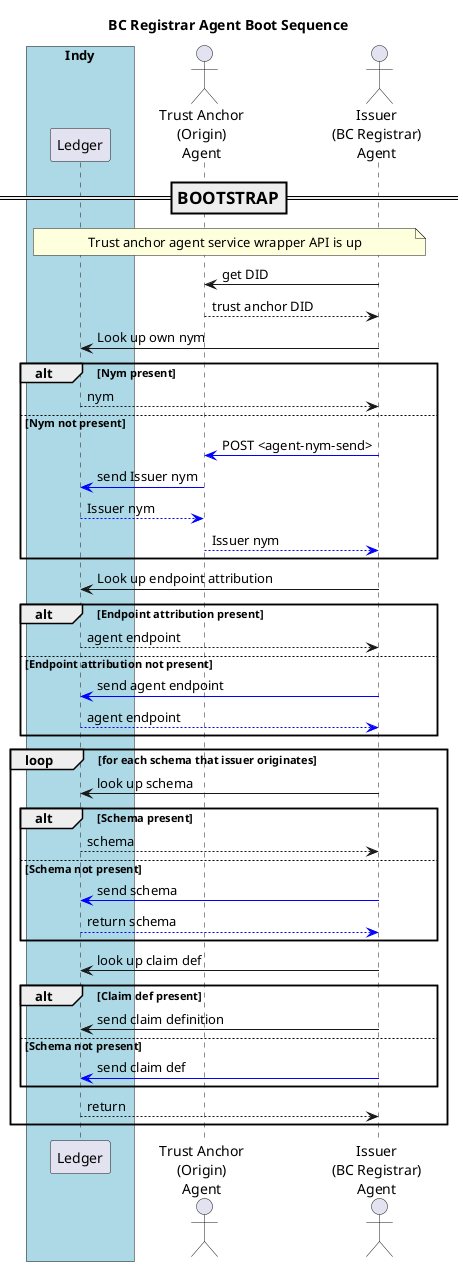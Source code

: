 @startuml
/'
Copyright 2017-2018 Government of Canada - Public Services and Procurement Canada - buyandsell.gc.ca

Licensed under the Apache License, Version 2.0 (the "License");
you may not use this file except in compliance with the License.
You may obtain a copy of the License at

http://www.apache.org/licenses/LICENSE-2.0

Unless required by applicable law or agreed to in writing, software
distributed under the License is distributed on an "AS IS" BASIS,
WITHOUT WARRANTIES OR CONDITIONS OF ANY KIND, either express or implied.
See the License for the specific language governing permissions and
limitations under the License.
'/

skinparam ParticipantPadding 20
skinparam BaloxPadding 20

title BC Registrar Agent Boot Sequence


box "Indy" #LightBlue
    participant "Ledger" as ledger
endbox
actor "Trust Anchor\n(Origin)\nAgent" as tag
actor "Issuer\n(BC Registrar)\nAgent" as bcrag

=== BOOTSTRAP ==
note over ledger, bcrag
Trust anchor agent service wrapper API is up
endnote

bcrag -> tag: get DID
tag --> bcrag: trust anchor DID

bcrag -> ledger: Look up own nym
alt Nym present
    ledger --> bcrag: nym
else Nym not present
    bcrag -[#blue]> tag: POST <agent-nym-send>
    tag -[#blue]> ledger: send Issuer nym
    ledger --[#blue]> tag: Issuer nym
    tag --[#blue]> bcrag: Issuer nym
end

bcrag -> ledger: Look up endpoint attribution
alt Endpoint attribution present
    ledger --> bcrag: agent endpoint
else Endpoint attribution not present
    bcrag -[#blue]> ledger: send agent endpoint
    ledger --[#blue]> bcrag: agent endpoint
end

loop for each schema that issuer originates
    bcrag -> ledger: look up schema
    alt Schema present
        ledger --> bcrag: schema
    else Schema not present
        bcrag -[#blue]> ledger: send schema
        ledger --[#blue]> bcrag: return schema
    end

    bcrag -> ledger: look up claim def
    alt Claim def present
        bcrag -> ledger: send claim definition
    else Schema not present
        bcrag -[#blue]> ledger: send claim def
    end

    ledger --> bcrag: return
end

@enduml
